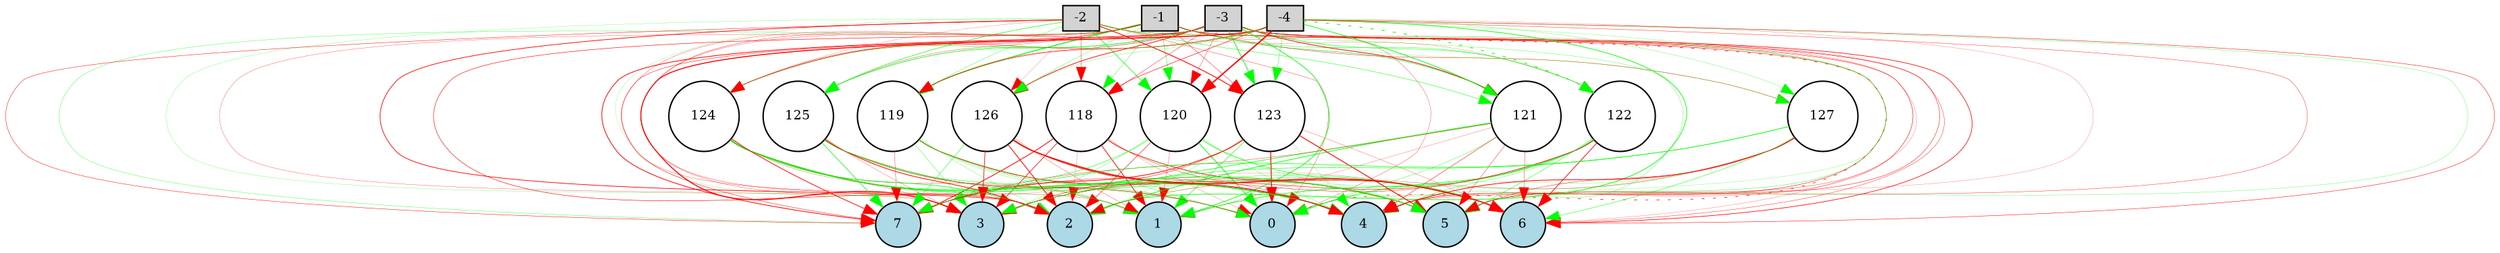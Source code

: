 digraph {
	node [fontsize=9 height=0.2 shape=circle width=0.2]
	-1 [fillcolor=lightgray shape=box style=filled]
	-2 [fillcolor=lightgray shape=box style=filled]
	-3 [fillcolor=lightgray shape=box style=filled]
	-4 [fillcolor=lightgray shape=box style=filled]
	0 [fillcolor=lightblue style=filled]
	1 [fillcolor=lightblue style=filled]
	2 [fillcolor=lightblue style=filled]
	3 [fillcolor=lightblue style=filled]
	4 [fillcolor=lightblue style=filled]
	5 [fillcolor=lightblue style=filled]
	6 [fillcolor=lightblue style=filled]
	7 [fillcolor=lightblue style=filled]
	118 [fillcolor=white style=filled]
	119 [fillcolor=white style=filled]
	120 [fillcolor=white style=filled]
	121 [fillcolor=white style=filled]
	122 [fillcolor=white style=filled]
	123 [fillcolor=white style=filled]
	124 [fillcolor=white style=filled]
	125 [fillcolor=white style=filled]
	126 [fillcolor=white style=filled]
	127 [fillcolor=white style=filled]
	-1 -> 118 [color=green penwidth=0.1827871979070465 style=solid]
	-1 -> 119 [color=green penwidth=0.6258353463341606 style=solid]
	-1 -> 120 [color=green penwidth=0.24598261101453736 style=solid]
	-1 -> 121 [color=green penwidth=0.32271391306258246 style=solid]
	-1 -> 122 [color=green penwidth=0.22832011163417087 style=solid]
	-1 -> 123 [color=red penwidth=0.235331505225181 style=solid]
	-1 -> 124 [color=red penwidth=0.2793113407201333 style=solid]
	-1 -> 125 [color=red penwidth=0.1816922572893287 style=solid]
	-1 -> 126 [color=green penwidth=0.17669852720017143 style=solid]
	-1 -> 127 [color=red penwidth=0.22510375674202263 style=solid]
	-2 -> 118 [color=red penwidth=0.2225452184069358 style=solid]
	-2 -> 119 [color=green penwidth=0.18544448301045519 style=solid]
	-2 -> 120 [color=green penwidth=0.38934659121596626 style=solid]
	-2 -> 121 [color=green penwidth=0.2556788707871344 style=solid]
	-2 -> 122 [color=red penwidth=0.11191816967301768 style=solid]
	-2 -> 123 [color=red penwidth=0.5474416949709723 style=solid]
	-2 -> 124 [color=red penwidth=0.11338946286069858 style=solid]
	-2 -> 125 [color=green penwidth=0.3372205541056488 style=solid]
	-2 -> 126 [color=red penwidth=0.11066120351012683 style=solid]
	-3 -> 118 [color=red penwidth=0.2276616517120282 style=solid]
	-3 -> 119 [color=red penwidth=0.25831025160125276 style=solid]
	-3 -> 120 [color=red penwidth=0.18805731665976833 style=solid]
	-3 -> 121 [color=red penwidth=0.4813897317938791 style=solid]
	-3 -> 122 [color=green penwidth=0.2535949992677791 style=solid]
	-3 -> 123 [color=green penwidth=0.47819936248700645 style=solid]
	-3 -> 124 [color=green penwidth=0.2787620853150873 style=solid]
	-3 -> 125 [color=green penwidth=0.24889870426904165 style=solid]
	-3 -> 126 [color=red penwidth=0.45987429415832626 style=solid]
	-3 -> 127 [color=green penwidth=0.12983862865913046 style=solid]
	-4 -> 118 [color=red penwidth=0.31919775453722 style=solid]
	-4 -> 119 [color=red penwidth=0.20994873055538876 style=solid]
	-4 -> 120 [color=red penwidth=0.924909764276215 style=solid]
	-4 -> 121 [color=green penwidth=0.4660907581884045 style=solid]
	-4 -> 122 [color=green penwidth=0.5333441268726935 style=dotted]
	-4 -> 123 [color=green penwidth=0.22307814024998535 style=solid]
	-4 -> 124 [color=red penwidth=0.26559745778716304 style=solid]
	-4 -> 125 [color=green penwidth=0.213618131882722 style=solid]
	-4 -> 126 [color=green penwidth=0.12113434743160996 style=solid]
	-4 -> 127 [color=green penwidth=0.1453293170482467 style=solid]
	118 -> 0 [color=red penwidth=0.11851078978821897 style=solid]
	118 -> 1 [color=red penwidth=0.4879435012543384 style=solid]
	118 -> 2 [color=red penwidth=0.11827878342925051 style=solid]
	118 -> 3 [color=red penwidth=0.40259915676844615 style=solid]
	118 -> 4 [color=red penwidth=0.20893598331937874 style=solid]
	118 -> 5 [color=green penwidth=0.18704234588617658 style=solid]
	118 -> 6 [color=red penwidth=0.373209454912532 style=solid]
	118 -> 7 [color=red penwidth=0.5179222227940016 style=solid]
	119 -> 0 [color=green penwidth=0.21268123154568655 style=solid]
	119 -> 1 [color=green penwidth=0.15238012584410265 style=solid]
	119 -> 2 [color=green penwidth=0.1399602160417494 style=solid]
	119 -> 3 [color=green penwidth=0.18695128230797414 style=solid]
	119 -> 4 [color=red penwidth=0.36243639343404 style=solid]
	119 -> 5 [color=red penwidth=0.22160587243338095 style=solid]
	119 -> 6 [color=green penwidth=0.2338424207549554 style=solid]
	119 -> 7 [color=red penwidth=0.19273742860762627 style=solid]
	120 -> 0 [color=green penwidth=0.4852382128118873 style=solid]
	120 -> 1 [color=red penwidth=0.16832143404309097 style=solid]
	120 -> 2 [color=red penwidth=0.30520287442944416 style=solid]
	120 -> 3 [color=green penwidth=0.16381365653374708 style=solid]
	120 -> 4 [color=green penwidth=0.14598460532648916 style=solid]
	120 -> 5 [color=green penwidth=0.11975454961834105 style=solid]
	120 -> 6 [color=green penwidth=0.3496038553947566 style=solid]
	120 -> 7 [color=green penwidth=0.2900072858336099 style=solid]
	121 -> 0 [color=green penwidth=0.1931680152219318 style=solid]
	121 -> 1 [color=red penwidth=0.12793767790767951 style=solid]
	121 -> 2 [color=green penwidth=0.4488493102179226 style=solid]
	121 -> 3 [color=green penwidth=0.38974197702377333 style=solid]
	121 -> 4 [color=red penwidth=0.26194333923466406 style=solid]
	121 -> 5 [color=red penwidth=0.21441385711446373 style=solid]
	121 -> 6 [color=red penwidth=0.19900519223101393 style=solid]
	121 -> 7 [color=red penwidth=0.19810333197130525 style=solid]
	122 -> 0 [color=green penwidth=0.3899729601354287 style=solid]
	122 -> 1 [color=green penwidth=0.3248655724103966 style=solid]
	122 -> 2 [color=green penwidth=0.11293870183117628 style=solid]
	122 -> 3 [color=red penwidth=0.3071591668801954 style=solid]
	122 -> 4 [color=green penwidth=0.18608488724211092 style=solid]
	122 -> 5 [color=green penwidth=0.2534681216942051 style=solid]
	122 -> 6 [color=red penwidth=0.4683596174190503 style=solid]
	122 -> 7 [color=red penwidth=0.22848504769010794 style=solid]
	123 -> 0 [color=red penwidth=0.604419358184226 style=solid]
	123 -> 1 [color=green penwidth=0.3023628887289308 style=solid]
	123 -> 2 [color=green penwidth=0.12985659624868695 style=solid]
	123 -> 3 [color=red penwidth=0.27239552207409723 style=solid]
	123 -> 4 [color=green penwidth=0.12159367539256208 style=solid]
	123 -> 5 [color=red penwidth=0.5576676928507059 style=solid]
	123 -> 6 [color=red penwidth=0.14713121605386198 style=solid]
	123 -> 7 [color=red penwidth=0.510696325324582 style=solid]
	124 -> 0 [color=green penwidth=0.24076717324689254 style=solid]
	124 -> 1 [color=red penwidth=0.17530865447829702 style=solid]
	124 -> 2 [color=green penwidth=0.3990034426039639 style=solid]
	124 -> 3 [color=red penwidth=0.13243221226762586 style=solid]
	124 -> 4 [color=green penwidth=0.6150330964062831 style=solid]
	124 -> 5 [color=green penwidth=0.48310351549128194 style=solid]
	124 -> 6 [color=red penwidth=0.10854952672961077 style=solid]
	124 -> 7 [color=red penwidth=0.47740298249932955 style=solid]
	125 -> 0 [color=red penwidth=0.3031757705995429 style=solid]
	125 -> 1 [color=green penwidth=0.2656406045327687 style=solid]
	125 -> 2 [color=red penwidth=0.4873468247111631 style=solid]
	125 -> 3 [color=red penwidth=0.14104550920224374 style=solid]
	125 -> 4 [color=green penwidth=0.15657235855723234 style=solid]
	125 -> 5 [color=red penwidth=0.20172351740392053 style=solid]
	125 -> 6 [color=green penwidth=0.23623905036838008 style=solid]
	125 -> 7 [color=green penwidth=0.38630921960528275 style=solid]
	126 -> 0 [color=green penwidth=0.1881735769354675 style=solid]
	126 -> 1 [color=red penwidth=0.16847507360741737 style=solid]
	126 -> 2 [color=red penwidth=0.5287647740212308 style=solid]
	126 -> 3 [color=red penwidth=0.4157711374533011 style=solid]
	126 -> 4 [color=red penwidth=0.547443555317909 style=solid]
	126 -> 5 [color=green penwidth=0.2679150418632281 style=solid]
	126 -> 6 [color=red penwidth=0.7034704239418225 style=solid]
	126 -> 7 [color=green penwidth=0.26166986405457615 style=solid]
	127 -> 0 [color=green penwidth=0.12652424068561485 style=solid]
	127 -> 1 [color=green penwidth=0.16589871965099307 style=solid]
	127 -> 2 [color=red penwidth=0.17027039386670445 style=solid]
	127 -> 3 [color=green penwidth=0.2980299510823723 style=solid]
	127 -> 4 [color=red penwidth=0.49625992340999625 style=solid]
	127 -> 5 [color=red penwidth=0.23769273514606998 style=solid]
	127 -> 6 [color=green penwidth=0.2590629788060391 style=solid]
	127 -> 7 [color=green penwidth=0.3489352530129045 style=solid]
	-1 -> 0 [color=red penwidth=0.17026005469934316 style=solid]
	-1 -> 1 [color=red penwidth=0.16194646829246984 style=solid]
	-1 -> 2 [color=red penwidth=0.30967890974803947 style=solid]
	-1 -> 3 [color=red penwidth=0.1554050345920992 style=solid]
	-1 -> 4 [color=red penwidth=0.27779177814150013 style=solid]
	-1 -> 5 [color=red penwidth=0.191270238544354 style=solid]
	-1 -> 6 [color=red penwidth=0.21308535948084795 style=solid]
	-1 -> 7 [color=green penwidth=0.1771319281913007 style=solid]
	-2 -> 0 [color=red penwidth=0.18568483600935745 style=solid]
	-2 -> 1 [color=green penwidth=0.10242982953034606 style=solid]
	-2 -> 2 [color=red penwidth=0.4518808104943314 style=solid]
	-2 -> 3 [color=green penwidth=0.1196603322185935 style=solid]
	-2 -> 4 [color=green penwidth=0.16304412187914635 style=solid]
	-2 -> 5 [color=green penwidth=0.2049133037242199 style=solid]
	-2 -> 6 [color=red penwidth=0.12612741503270244 style=solid]
	-2 -> 7 [color=red penwidth=0.2517521448203769 style=solid]
	-3 -> 0 [color=red penwidth=0.39375580738764415 style=dotted]
	-3 -> 1 [color=green penwidth=0.4495273127210013 style=solid]
	-3 -> 2 [color=red penwidth=0.2066940659923973 style=solid]
	-3 -> 3 [color=red penwidth=0.1663035432145891 style=solid]
	-3 -> 4 [color=red penwidth=0.1639684150939597 style=solid]
	-3 -> 5 [color=red penwidth=0.262135597494636 style=solid]
	-3 -> 6 [color=red penwidth=0.4049628535034512 style=solid]
	-3 -> 7 [color=red penwidth=0.49642621552902944 style=solid]
	-4 -> 0 [color=red penwidth=0.11669535929789164 style=solid]
	-4 -> 1 [color=green penwidth=0.12535604938791348 style=solid]
	-4 -> 2 [color=green penwidth=0.45035914525282106 style=solid]
	-4 -> 3 [color=red penwidth=0.691893924356494 style=solid]
	-4 -> 4 [color=red penwidth=0.2081402110824246 style=solid]
	-4 -> 5 [color=green penwidth=0.14970929405586342 style=solid]
	-4 -> 6 [color=red penwidth=0.2690352964053636 style=solid]
	-4 -> 7 [color=red penwidth=0.2601561507394604 style=solid]
}
